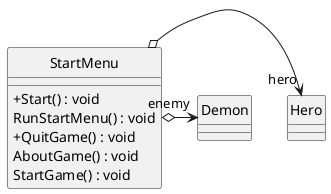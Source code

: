 @startuml Classdiagram
skinparam ClassAttributeIconSize 0
skinparam Monochrome true
hide circle

class StartMenu {
    + Start() : void
    RunStartMenu() : void
    + QuitGame() : void
    AboutGame() : void
    StartGame() : void
}
StartMenu o-> "hero" Hero
StartMenu o-> "enemy" Demon
@enduml

